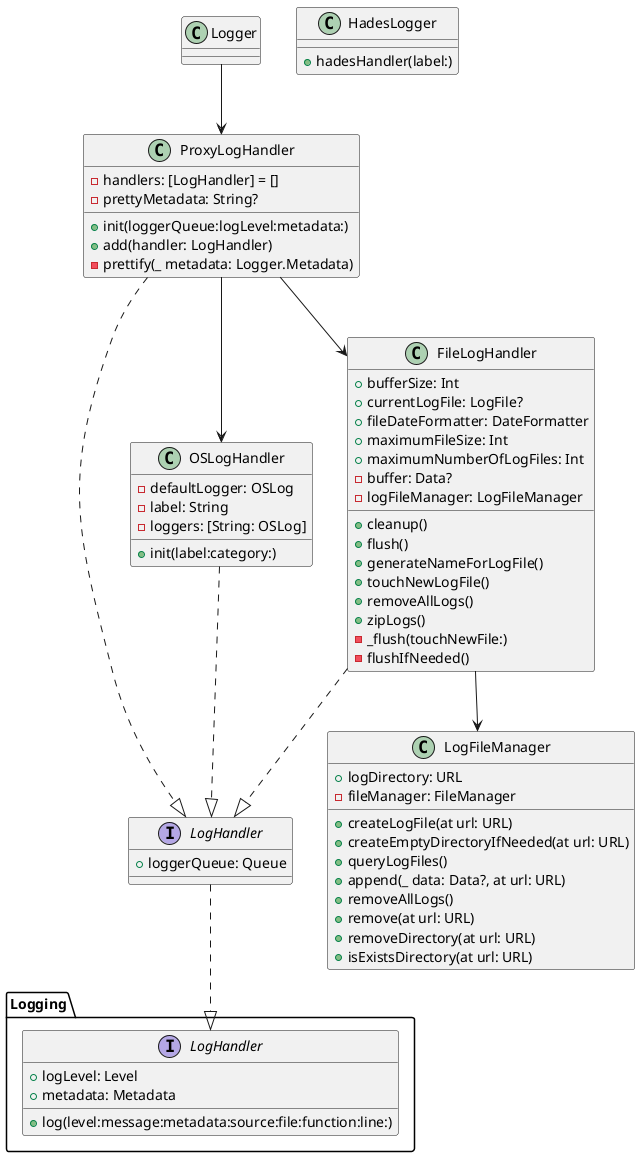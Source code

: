 @startuml
interface Logging.LogHandler {
  +logLevel: Level
  +metadata: Metadata

  +log(level:message:metadata:source:file:function:line:)
}
interface LogHandler {
  +loggerQueue: Queue
}
class Logger
class HadesLogger {
  + hadesHandler(label:)
}
class ProxyLogHandler {
  - handlers: [LogHandler] = []
  - prettyMetadata: String?

  + init(loggerQueue:logLevel:metadata:)
  + add(handler: LogHandler)
  - prettify(_ metadata: Logger.Metadata)
}
class OSLogHandler {
  - defaultLogger: OSLog
  - label: String
  - loggers: [String: OSLog]

  + init(label:category:)
}
class FileLogHandler {
  + bufferSize: Int
  + currentLogFile: LogFile?
  + fileDateFormatter: DateFormatter
  + maximumFileSize: Int
  + maximumNumberOfLogFiles: Int
  - buffer: Data?
  - logFileManager: LogFileManager

  + cleanup()
  + flush()
  + generateNameForLogFile()
  + touchNewLogFile()
  + removeAllLogs()
  + zipLogs()
  - _flush(touchNewFile:)
  - flushIfNeeded()
}
class LogFileManager {
  + logDirectory: URL
  - fileManager: FileManager

  + createLogFile(at url: URL)
  + createEmptyDirectoryIfNeeded(at url: URL)
  + queryLogFiles()
  + append(_ data: Data?, at url: URL)
  + removeAllLogs()
  + remove(at url: URL)
  + removeDirectory(at url: URL)
  + isExistsDirectory(at url: URL)
}

LogHandler ..|> Logging.LogHandler
Logger --> ProxyLogHandler
ProxyLogHandler ..|> LogHandler
OSLogHandler ..|> LogHandler
FileLogHandler ..|> LogHandler
FileLogHandler --> LogFileManager
ProxyLogHandler --> OSLogHandler
ProxyLogHandler -->  FileLogHandler

@enduml

